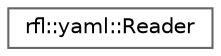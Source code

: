 digraph "类继承关系图"
{
 // LATEX_PDF_SIZE
  bgcolor="transparent";
  edge [fontname=Helvetica,fontsize=10,labelfontname=Helvetica,labelfontsize=10];
  node [fontname=Helvetica,fontsize=10,shape=box,height=0.2,width=0.4];
  rankdir="LR";
  Node0 [id="Node000000",label="rfl::yaml::Reader",height=0.2,width=0.4,color="grey40", fillcolor="white", style="filled",URL="$structrfl_1_1yaml_1_1_reader.html",tooltip=" "];
}

